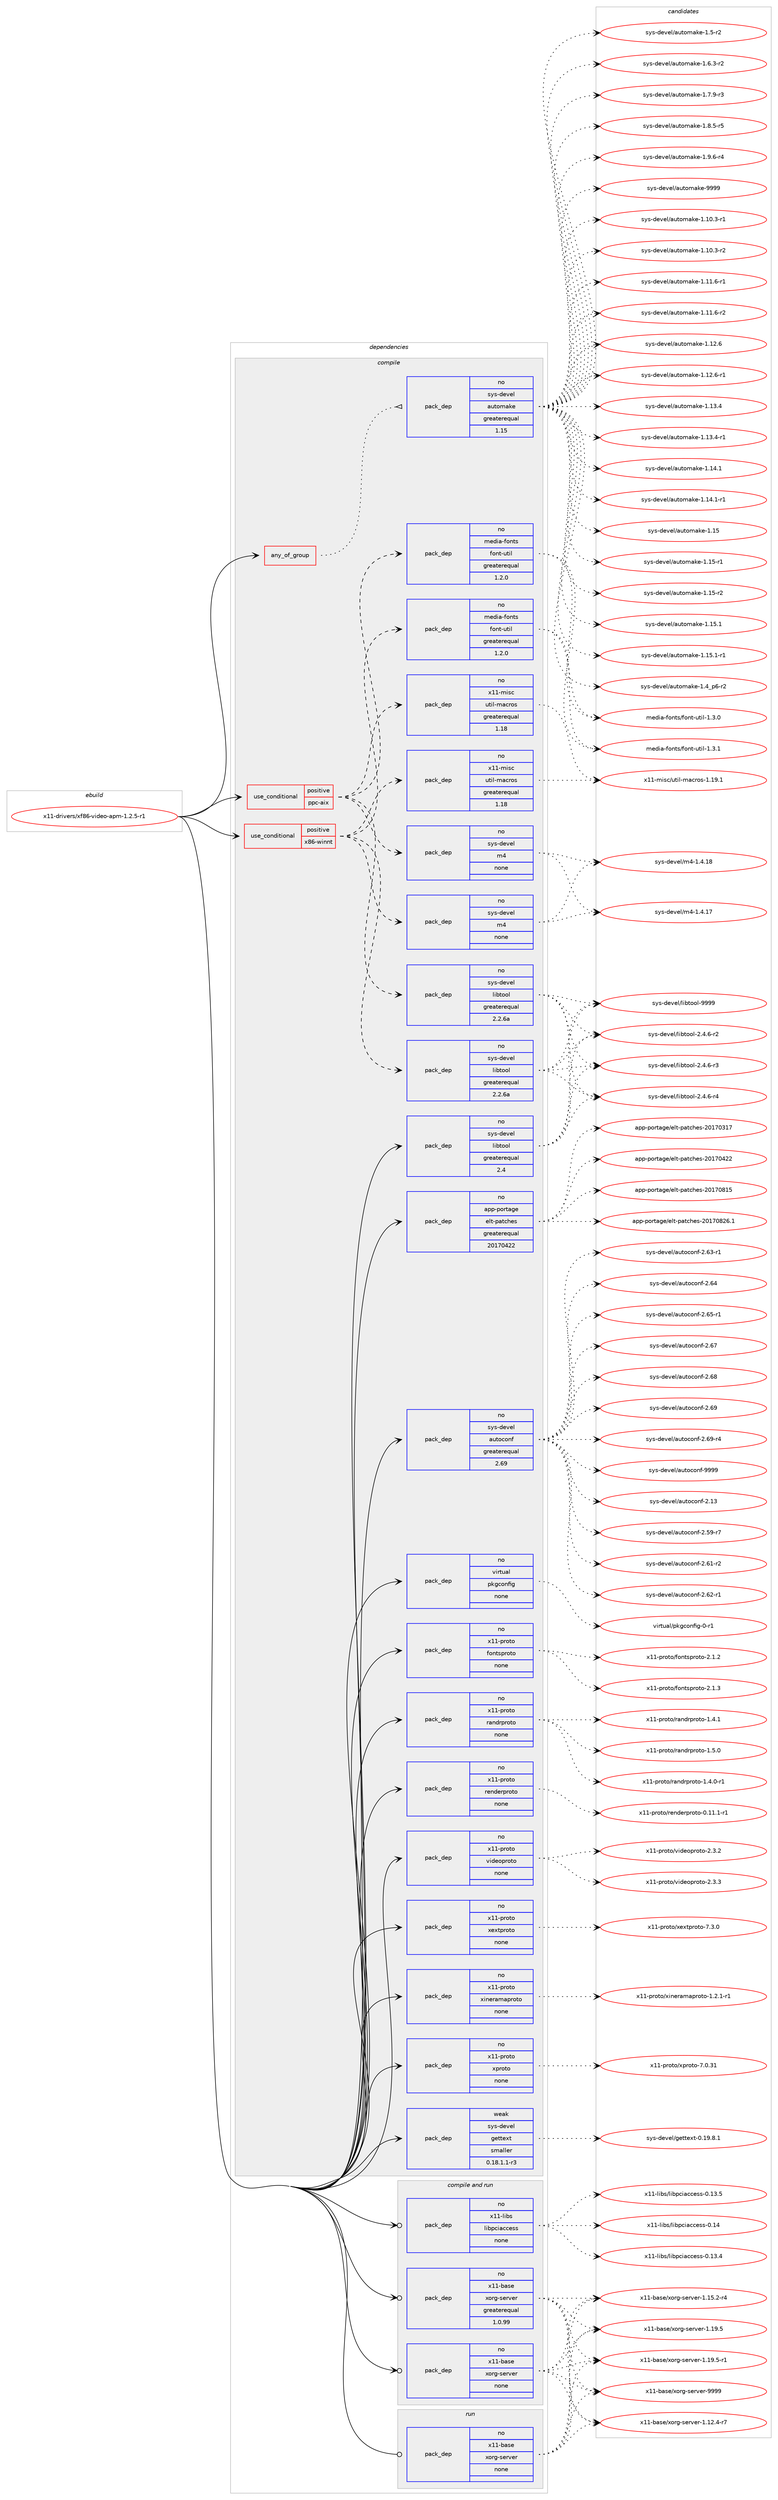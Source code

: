 digraph prolog {

# *************
# Graph options
# *************

newrank=true;
concentrate=true;
compound=true;
graph [rankdir=LR,fontname=Helvetica,fontsize=10,ranksep=1.5];#, ranksep=2.5, nodesep=0.2];
edge  [arrowhead=vee];
node  [fontname=Helvetica,fontsize=10];

# **********
# The ebuild
# **********

subgraph cluster_leftcol {
color=gray;
rank=same;
label=<<i>ebuild</i>>;
id [label="x11-drivers/xf86-video-apm-1.2.5-r1", color=red, width=4, href="../x11-drivers/xf86-video-apm-1.2.5-r1.svg"];
}

# ****************
# The dependencies
# ****************

subgraph cluster_midcol {
color=gray;
label=<<i>dependencies</i>>;
subgraph cluster_compile {
fillcolor="#eeeeee";
style=filled;
label=<<i>compile</i>>;
subgraph any9151 {
dependency513242 [label=<<TABLE BORDER="0" CELLBORDER="1" CELLSPACING="0" CELLPADDING="4"><TR><TD CELLPADDING="10">any_of_group</TD></TR></TABLE>>, shape=none, color=red];subgraph pack381850 {
dependency513243 [label=<<TABLE BORDER="0" CELLBORDER="1" CELLSPACING="0" CELLPADDING="4" WIDTH="220"><TR><TD ROWSPAN="6" CELLPADDING="30">pack_dep</TD></TR><TR><TD WIDTH="110">no</TD></TR><TR><TD>sys-devel</TD></TR><TR><TD>automake</TD></TR><TR><TD>greaterequal</TD></TR><TR><TD>1.15</TD></TR></TABLE>>, shape=none, color=blue];
}
dependency513242:e -> dependency513243:w [weight=20,style="dotted",arrowhead="oinv"];
}
id:e -> dependency513242:w [weight=20,style="solid",arrowhead="vee"];
subgraph cond121902 {
dependency513244 [label=<<TABLE BORDER="0" CELLBORDER="1" CELLSPACING="0" CELLPADDING="4"><TR><TD ROWSPAN="3" CELLPADDING="10">use_conditional</TD></TR><TR><TD>positive</TD></TR><TR><TD>ppc-aix</TD></TR></TABLE>>, shape=none, color=red];
subgraph pack381851 {
dependency513245 [label=<<TABLE BORDER="0" CELLBORDER="1" CELLSPACING="0" CELLPADDING="4" WIDTH="220"><TR><TD ROWSPAN="6" CELLPADDING="30">pack_dep</TD></TR><TR><TD WIDTH="110">no</TD></TR><TR><TD>sys-devel</TD></TR><TR><TD>libtool</TD></TR><TR><TD>greaterequal</TD></TR><TR><TD>2.2.6a</TD></TR></TABLE>>, shape=none, color=blue];
}
dependency513244:e -> dependency513245:w [weight=20,style="dashed",arrowhead="vee"];
subgraph pack381852 {
dependency513246 [label=<<TABLE BORDER="0" CELLBORDER="1" CELLSPACING="0" CELLPADDING="4" WIDTH="220"><TR><TD ROWSPAN="6" CELLPADDING="30">pack_dep</TD></TR><TR><TD WIDTH="110">no</TD></TR><TR><TD>sys-devel</TD></TR><TR><TD>m4</TD></TR><TR><TD>none</TD></TR><TR><TD></TD></TR></TABLE>>, shape=none, color=blue];
}
dependency513244:e -> dependency513246:w [weight=20,style="dashed",arrowhead="vee"];
subgraph pack381853 {
dependency513247 [label=<<TABLE BORDER="0" CELLBORDER="1" CELLSPACING="0" CELLPADDING="4" WIDTH="220"><TR><TD ROWSPAN="6" CELLPADDING="30">pack_dep</TD></TR><TR><TD WIDTH="110">no</TD></TR><TR><TD>x11-misc</TD></TR><TR><TD>util-macros</TD></TR><TR><TD>greaterequal</TD></TR><TR><TD>1.18</TD></TR></TABLE>>, shape=none, color=blue];
}
dependency513244:e -> dependency513247:w [weight=20,style="dashed",arrowhead="vee"];
subgraph pack381854 {
dependency513248 [label=<<TABLE BORDER="0" CELLBORDER="1" CELLSPACING="0" CELLPADDING="4" WIDTH="220"><TR><TD ROWSPAN="6" CELLPADDING="30">pack_dep</TD></TR><TR><TD WIDTH="110">no</TD></TR><TR><TD>media-fonts</TD></TR><TR><TD>font-util</TD></TR><TR><TD>greaterequal</TD></TR><TR><TD>1.2.0</TD></TR></TABLE>>, shape=none, color=blue];
}
dependency513244:e -> dependency513248:w [weight=20,style="dashed",arrowhead="vee"];
}
id:e -> dependency513244:w [weight=20,style="solid",arrowhead="vee"];
subgraph cond121903 {
dependency513249 [label=<<TABLE BORDER="0" CELLBORDER="1" CELLSPACING="0" CELLPADDING="4"><TR><TD ROWSPAN="3" CELLPADDING="10">use_conditional</TD></TR><TR><TD>positive</TD></TR><TR><TD>x86-winnt</TD></TR></TABLE>>, shape=none, color=red];
subgraph pack381855 {
dependency513250 [label=<<TABLE BORDER="0" CELLBORDER="1" CELLSPACING="0" CELLPADDING="4" WIDTH="220"><TR><TD ROWSPAN="6" CELLPADDING="30">pack_dep</TD></TR><TR><TD WIDTH="110">no</TD></TR><TR><TD>sys-devel</TD></TR><TR><TD>libtool</TD></TR><TR><TD>greaterequal</TD></TR><TR><TD>2.2.6a</TD></TR></TABLE>>, shape=none, color=blue];
}
dependency513249:e -> dependency513250:w [weight=20,style="dashed",arrowhead="vee"];
subgraph pack381856 {
dependency513251 [label=<<TABLE BORDER="0" CELLBORDER="1" CELLSPACING="0" CELLPADDING="4" WIDTH="220"><TR><TD ROWSPAN="6" CELLPADDING="30">pack_dep</TD></TR><TR><TD WIDTH="110">no</TD></TR><TR><TD>sys-devel</TD></TR><TR><TD>m4</TD></TR><TR><TD>none</TD></TR><TR><TD></TD></TR></TABLE>>, shape=none, color=blue];
}
dependency513249:e -> dependency513251:w [weight=20,style="dashed",arrowhead="vee"];
subgraph pack381857 {
dependency513252 [label=<<TABLE BORDER="0" CELLBORDER="1" CELLSPACING="0" CELLPADDING="4" WIDTH="220"><TR><TD ROWSPAN="6" CELLPADDING="30">pack_dep</TD></TR><TR><TD WIDTH="110">no</TD></TR><TR><TD>x11-misc</TD></TR><TR><TD>util-macros</TD></TR><TR><TD>greaterequal</TD></TR><TR><TD>1.18</TD></TR></TABLE>>, shape=none, color=blue];
}
dependency513249:e -> dependency513252:w [weight=20,style="dashed",arrowhead="vee"];
subgraph pack381858 {
dependency513253 [label=<<TABLE BORDER="0" CELLBORDER="1" CELLSPACING="0" CELLPADDING="4" WIDTH="220"><TR><TD ROWSPAN="6" CELLPADDING="30">pack_dep</TD></TR><TR><TD WIDTH="110">no</TD></TR><TR><TD>media-fonts</TD></TR><TR><TD>font-util</TD></TR><TR><TD>greaterequal</TD></TR><TR><TD>1.2.0</TD></TR></TABLE>>, shape=none, color=blue];
}
dependency513249:e -> dependency513253:w [weight=20,style="dashed",arrowhead="vee"];
}
id:e -> dependency513249:w [weight=20,style="solid",arrowhead="vee"];
subgraph pack381859 {
dependency513254 [label=<<TABLE BORDER="0" CELLBORDER="1" CELLSPACING="0" CELLPADDING="4" WIDTH="220"><TR><TD ROWSPAN="6" CELLPADDING="30">pack_dep</TD></TR><TR><TD WIDTH="110">no</TD></TR><TR><TD>app-portage</TD></TR><TR><TD>elt-patches</TD></TR><TR><TD>greaterequal</TD></TR><TR><TD>20170422</TD></TR></TABLE>>, shape=none, color=blue];
}
id:e -> dependency513254:w [weight=20,style="solid",arrowhead="vee"];
subgraph pack381860 {
dependency513255 [label=<<TABLE BORDER="0" CELLBORDER="1" CELLSPACING="0" CELLPADDING="4" WIDTH="220"><TR><TD ROWSPAN="6" CELLPADDING="30">pack_dep</TD></TR><TR><TD WIDTH="110">no</TD></TR><TR><TD>sys-devel</TD></TR><TR><TD>autoconf</TD></TR><TR><TD>greaterequal</TD></TR><TR><TD>2.69</TD></TR></TABLE>>, shape=none, color=blue];
}
id:e -> dependency513255:w [weight=20,style="solid",arrowhead="vee"];
subgraph pack381861 {
dependency513256 [label=<<TABLE BORDER="0" CELLBORDER="1" CELLSPACING="0" CELLPADDING="4" WIDTH="220"><TR><TD ROWSPAN="6" CELLPADDING="30">pack_dep</TD></TR><TR><TD WIDTH="110">no</TD></TR><TR><TD>sys-devel</TD></TR><TR><TD>libtool</TD></TR><TR><TD>greaterequal</TD></TR><TR><TD>2.4</TD></TR></TABLE>>, shape=none, color=blue];
}
id:e -> dependency513256:w [weight=20,style="solid",arrowhead="vee"];
subgraph pack381862 {
dependency513257 [label=<<TABLE BORDER="0" CELLBORDER="1" CELLSPACING="0" CELLPADDING="4" WIDTH="220"><TR><TD ROWSPAN="6" CELLPADDING="30">pack_dep</TD></TR><TR><TD WIDTH="110">no</TD></TR><TR><TD>virtual</TD></TR><TR><TD>pkgconfig</TD></TR><TR><TD>none</TD></TR><TR><TD></TD></TR></TABLE>>, shape=none, color=blue];
}
id:e -> dependency513257:w [weight=20,style="solid",arrowhead="vee"];
subgraph pack381863 {
dependency513258 [label=<<TABLE BORDER="0" CELLBORDER="1" CELLSPACING="0" CELLPADDING="4" WIDTH="220"><TR><TD ROWSPAN="6" CELLPADDING="30">pack_dep</TD></TR><TR><TD WIDTH="110">no</TD></TR><TR><TD>x11-proto</TD></TR><TR><TD>fontsproto</TD></TR><TR><TD>none</TD></TR><TR><TD></TD></TR></TABLE>>, shape=none, color=blue];
}
id:e -> dependency513258:w [weight=20,style="solid",arrowhead="vee"];
subgraph pack381864 {
dependency513259 [label=<<TABLE BORDER="0" CELLBORDER="1" CELLSPACING="0" CELLPADDING="4" WIDTH="220"><TR><TD ROWSPAN="6" CELLPADDING="30">pack_dep</TD></TR><TR><TD WIDTH="110">no</TD></TR><TR><TD>x11-proto</TD></TR><TR><TD>randrproto</TD></TR><TR><TD>none</TD></TR><TR><TD></TD></TR></TABLE>>, shape=none, color=blue];
}
id:e -> dependency513259:w [weight=20,style="solid",arrowhead="vee"];
subgraph pack381865 {
dependency513260 [label=<<TABLE BORDER="0" CELLBORDER="1" CELLSPACING="0" CELLPADDING="4" WIDTH="220"><TR><TD ROWSPAN="6" CELLPADDING="30">pack_dep</TD></TR><TR><TD WIDTH="110">no</TD></TR><TR><TD>x11-proto</TD></TR><TR><TD>renderproto</TD></TR><TR><TD>none</TD></TR><TR><TD></TD></TR></TABLE>>, shape=none, color=blue];
}
id:e -> dependency513260:w [weight=20,style="solid",arrowhead="vee"];
subgraph pack381866 {
dependency513261 [label=<<TABLE BORDER="0" CELLBORDER="1" CELLSPACING="0" CELLPADDING="4" WIDTH="220"><TR><TD ROWSPAN="6" CELLPADDING="30">pack_dep</TD></TR><TR><TD WIDTH="110">no</TD></TR><TR><TD>x11-proto</TD></TR><TR><TD>videoproto</TD></TR><TR><TD>none</TD></TR><TR><TD></TD></TR></TABLE>>, shape=none, color=blue];
}
id:e -> dependency513261:w [weight=20,style="solid",arrowhead="vee"];
subgraph pack381867 {
dependency513262 [label=<<TABLE BORDER="0" CELLBORDER="1" CELLSPACING="0" CELLPADDING="4" WIDTH="220"><TR><TD ROWSPAN="6" CELLPADDING="30">pack_dep</TD></TR><TR><TD WIDTH="110">no</TD></TR><TR><TD>x11-proto</TD></TR><TR><TD>xextproto</TD></TR><TR><TD>none</TD></TR><TR><TD></TD></TR></TABLE>>, shape=none, color=blue];
}
id:e -> dependency513262:w [weight=20,style="solid",arrowhead="vee"];
subgraph pack381868 {
dependency513263 [label=<<TABLE BORDER="0" CELLBORDER="1" CELLSPACING="0" CELLPADDING="4" WIDTH="220"><TR><TD ROWSPAN="6" CELLPADDING="30">pack_dep</TD></TR><TR><TD WIDTH="110">no</TD></TR><TR><TD>x11-proto</TD></TR><TR><TD>xineramaproto</TD></TR><TR><TD>none</TD></TR><TR><TD></TD></TR></TABLE>>, shape=none, color=blue];
}
id:e -> dependency513263:w [weight=20,style="solid",arrowhead="vee"];
subgraph pack381869 {
dependency513264 [label=<<TABLE BORDER="0" CELLBORDER="1" CELLSPACING="0" CELLPADDING="4" WIDTH="220"><TR><TD ROWSPAN="6" CELLPADDING="30">pack_dep</TD></TR><TR><TD WIDTH="110">no</TD></TR><TR><TD>x11-proto</TD></TR><TR><TD>xproto</TD></TR><TR><TD>none</TD></TR><TR><TD></TD></TR></TABLE>>, shape=none, color=blue];
}
id:e -> dependency513264:w [weight=20,style="solid",arrowhead="vee"];
subgraph pack381870 {
dependency513265 [label=<<TABLE BORDER="0" CELLBORDER="1" CELLSPACING="0" CELLPADDING="4" WIDTH="220"><TR><TD ROWSPAN="6" CELLPADDING="30">pack_dep</TD></TR><TR><TD WIDTH="110">weak</TD></TR><TR><TD>sys-devel</TD></TR><TR><TD>gettext</TD></TR><TR><TD>smaller</TD></TR><TR><TD>0.18.1.1-r3</TD></TR></TABLE>>, shape=none, color=blue];
}
id:e -> dependency513265:w [weight=20,style="solid",arrowhead="vee"];
}
subgraph cluster_compileandrun {
fillcolor="#eeeeee";
style=filled;
label=<<i>compile and run</i>>;
subgraph pack381871 {
dependency513266 [label=<<TABLE BORDER="0" CELLBORDER="1" CELLSPACING="0" CELLPADDING="4" WIDTH="220"><TR><TD ROWSPAN="6" CELLPADDING="30">pack_dep</TD></TR><TR><TD WIDTH="110">no</TD></TR><TR><TD>x11-base</TD></TR><TR><TD>xorg-server</TD></TR><TR><TD>greaterequal</TD></TR><TR><TD>1.0.99</TD></TR></TABLE>>, shape=none, color=blue];
}
id:e -> dependency513266:w [weight=20,style="solid",arrowhead="odotvee"];
subgraph pack381872 {
dependency513267 [label=<<TABLE BORDER="0" CELLBORDER="1" CELLSPACING="0" CELLPADDING="4" WIDTH="220"><TR><TD ROWSPAN="6" CELLPADDING="30">pack_dep</TD></TR><TR><TD WIDTH="110">no</TD></TR><TR><TD>x11-base</TD></TR><TR><TD>xorg-server</TD></TR><TR><TD>none</TD></TR><TR><TD></TD></TR></TABLE>>, shape=none, color=blue];
}
id:e -> dependency513267:w [weight=20,style="solid",arrowhead="odotvee"];
subgraph pack381873 {
dependency513268 [label=<<TABLE BORDER="0" CELLBORDER="1" CELLSPACING="0" CELLPADDING="4" WIDTH="220"><TR><TD ROWSPAN="6" CELLPADDING="30">pack_dep</TD></TR><TR><TD WIDTH="110">no</TD></TR><TR><TD>x11-libs</TD></TR><TR><TD>libpciaccess</TD></TR><TR><TD>none</TD></TR><TR><TD></TD></TR></TABLE>>, shape=none, color=blue];
}
id:e -> dependency513268:w [weight=20,style="solid",arrowhead="odotvee"];
}
subgraph cluster_run {
fillcolor="#eeeeee";
style=filled;
label=<<i>run</i>>;
subgraph pack381874 {
dependency513269 [label=<<TABLE BORDER="0" CELLBORDER="1" CELLSPACING="0" CELLPADDING="4" WIDTH="220"><TR><TD ROWSPAN="6" CELLPADDING="30">pack_dep</TD></TR><TR><TD WIDTH="110">no</TD></TR><TR><TD>x11-base</TD></TR><TR><TD>xorg-server</TD></TR><TR><TD>none</TD></TR><TR><TD></TD></TR></TABLE>>, shape=none, color=blue];
}
id:e -> dependency513269:w [weight=20,style="solid",arrowhead="odot"];
}
}

# **************
# The candidates
# **************

subgraph cluster_choices {
rank=same;
color=gray;
label=<<i>candidates</i>>;

subgraph choice381850 {
color=black;
nodesep=1;
choice11512111545100101118101108479711711611110997107101454946494846514511449 [label="sys-devel/automake-1.10.3-r1", color=red, width=4,href="../sys-devel/automake-1.10.3-r1.svg"];
choice11512111545100101118101108479711711611110997107101454946494846514511450 [label="sys-devel/automake-1.10.3-r2", color=red, width=4,href="../sys-devel/automake-1.10.3-r2.svg"];
choice11512111545100101118101108479711711611110997107101454946494946544511449 [label="sys-devel/automake-1.11.6-r1", color=red, width=4,href="../sys-devel/automake-1.11.6-r1.svg"];
choice11512111545100101118101108479711711611110997107101454946494946544511450 [label="sys-devel/automake-1.11.6-r2", color=red, width=4,href="../sys-devel/automake-1.11.6-r2.svg"];
choice1151211154510010111810110847971171161111099710710145494649504654 [label="sys-devel/automake-1.12.6", color=red, width=4,href="../sys-devel/automake-1.12.6.svg"];
choice11512111545100101118101108479711711611110997107101454946495046544511449 [label="sys-devel/automake-1.12.6-r1", color=red, width=4,href="../sys-devel/automake-1.12.6-r1.svg"];
choice1151211154510010111810110847971171161111099710710145494649514652 [label="sys-devel/automake-1.13.4", color=red, width=4,href="../sys-devel/automake-1.13.4.svg"];
choice11512111545100101118101108479711711611110997107101454946495146524511449 [label="sys-devel/automake-1.13.4-r1", color=red, width=4,href="../sys-devel/automake-1.13.4-r1.svg"];
choice1151211154510010111810110847971171161111099710710145494649524649 [label="sys-devel/automake-1.14.1", color=red, width=4,href="../sys-devel/automake-1.14.1.svg"];
choice11512111545100101118101108479711711611110997107101454946495246494511449 [label="sys-devel/automake-1.14.1-r1", color=red, width=4,href="../sys-devel/automake-1.14.1-r1.svg"];
choice115121115451001011181011084797117116111109971071014549464953 [label="sys-devel/automake-1.15", color=red, width=4,href="../sys-devel/automake-1.15.svg"];
choice1151211154510010111810110847971171161111099710710145494649534511449 [label="sys-devel/automake-1.15-r1", color=red, width=4,href="../sys-devel/automake-1.15-r1.svg"];
choice1151211154510010111810110847971171161111099710710145494649534511450 [label="sys-devel/automake-1.15-r2", color=red, width=4,href="../sys-devel/automake-1.15-r2.svg"];
choice1151211154510010111810110847971171161111099710710145494649534649 [label="sys-devel/automake-1.15.1", color=red, width=4,href="../sys-devel/automake-1.15.1.svg"];
choice11512111545100101118101108479711711611110997107101454946495346494511449 [label="sys-devel/automake-1.15.1-r1", color=red, width=4,href="../sys-devel/automake-1.15.1-r1.svg"];
choice115121115451001011181011084797117116111109971071014549465295112544511450 [label="sys-devel/automake-1.4_p6-r2", color=red, width=4,href="../sys-devel/automake-1.4_p6-r2.svg"];
choice11512111545100101118101108479711711611110997107101454946534511450 [label="sys-devel/automake-1.5-r2", color=red, width=4,href="../sys-devel/automake-1.5-r2.svg"];
choice115121115451001011181011084797117116111109971071014549465446514511450 [label="sys-devel/automake-1.6.3-r2", color=red, width=4,href="../sys-devel/automake-1.6.3-r2.svg"];
choice115121115451001011181011084797117116111109971071014549465546574511451 [label="sys-devel/automake-1.7.9-r3", color=red, width=4,href="../sys-devel/automake-1.7.9-r3.svg"];
choice115121115451001011181011084797117116111109971071014549465646534511453 [label="sys-devel/automake-1.8.5-r5", color=red, width=4,href="../sys-devel/automake-1.8.5-r5.svg"];
choice115121115451001011181011084797117116111109971071014549465746544511452 [label="sys-devel/automake-1.9.6-r4", color=red, width=4,href="../sys-devel/automake-1.9.6-r4.svg"];
choice115121115451001011181011084797117116111109971071014557575757 [label="sys-devel/automake-9999", color=red, width=4,href="../sys-devel/automake-9999.svg"];
dependency513243:e -> choice11512111545100101118101108479711711611110997107101454946494846514511449:w [style=dotted,weight="100"];
dependency513243:e -> choice11512111545100101118101108479711711611110997107101454946494846514511450:w [style=dotted,weight="100"];
dependency513243:e -> choice11512111545100101118101108479711711611110997107101454946494946544511449:w [style=dotted,weight="100"];
dependency513243:e -> choice11512111545100101118101108479711711611110997107101454946494946544511450:w [style=dotted,weight="100"];
dependency513243:e -> choice1151211154510010111810110847971171161111099710710145494649504654:w [style=dotted,weight="100"];
dependency513243:e -> choice11512111545100101118101108479711711611110997107101454946495046544511449:w [style=dotted,weight="100"];
dependency513243:e -> choice1151211154510010111810110847971171161111099710710145494649514652:w [style=dotted,weight="100"];
dependency513243:e -> choice11512111545100101118101108479711711611110997107101454946495146524511449:w [style=dotted,weight="100"];
dependency513243:e -> choice1151211154510010111810110847971171161111099710710145494649524649:w [style=dotted,weight="100"];
dependency513243:e -> choice11512111545100101118101108479711711611110997107101454946495246494511449:w [style=dotted,weight="100"];
dependency513243:e -> choice115121115451001011181011084797117116111109971071014549464953:w [style=dotted,weight="100"];
dependency513243:e -> choice1151211154510010111810110847971171161111099710710145494649534511449:w [style=dotted,weight="100"];
dependency513243:e -> choice1151211154510010111810110847971171161111099710710145494649534511450:w [style=dotted,weight="100"];
dependency513243:e -> choice1151211154510010111810110847971171161111099710710145494649534649:w [style=dotted,weight="100"];
dependency513243:e -> choice11512111545100101118101108479711711611110997107101454946495346494511449:w [style=dotted,weight="100"];
dependency513243:e -> choice115121115451001011181011084797117116111109971071014549465295112544511450:w [style=dotted,weight="100"];
dependency513243:e -> choice11512111545100101118101108479711711611110997107101454946534511450:w [style=dotted,weight="100"];
dependency513243:e -> choice115121115451001011181011084797117116111109971071014549465446514511450:w [style=dotted,weight="100"];
dependency513243:e -> choice115121115451001011181011084797117116111109971071014549465546574511451:w [style=dotted,weight="100"];
dependency513243:e -> choice115121115451001011181011084797117116111109971071014549465646534511453:w [style=dotted,weight="100"];
dependency513243:e -> choice115121115451001011181011084797117116111109971071014549465746544511452:w [style=dotted,weight="100"];
dependency513243:e -> choice115121115451001011181011084797117116111109971071014557575757:w [style=dotted,weight="100"];
}
subgraph choice381851 {
color=black;
nodesep=1;
choice1151211154510010111810110847108105981161111111084550465246544511450 [label="sys-devel/libtool-2.4.6-r2", color=red, width=4,href="../sys-devel/libtool-2.4.6-r2.svg"];
choice1151211154510010111810110847108105981161111111084550465246544511451 [label="sys-devel/libtool-2.4.6-r3", color=red, width=4,href="../sys-devel/libtool-2.4.6-r3.svg"];
choice1151211154510010111810110847108105981161111111084550465246544511452 [label="sys-devel/libtool-2.4.6-r4", color=red, width=4,href="../sys-devel/libtool-2.4.6-r4.svg"];
choice1151211154510010111810110847108105981161111111084557575757 [label="sys-devel/libtool-9999", color=red, width=4,href="../sys-devel/libtool-9999.svg"];
dependency513245:e -> choice1151211154510010111810110847108105981161111111084550465246544511450:w [style=dotted,weight="100"];
dependency513245:e -> choice1151211154510010111810110847108105981161111111084550465246544511451:w [style=dotted,weight="100"];
dependency513245:e -> choice1151211154510010111810110847108105981161111111084550465246544511452:w [style=dotted,weight="100"];
dependency513245:e -> choice1151211154510010111810110847108105981161111111084557575757:w [style=dotted,weight="100"];
}
subgraph choice381852 {
color=black;
nodesep=1;
choice11512111545100101118101108471095245494652464955 [label="sys-devel/m4-1.4.17", color=red, width=4,href="../sys-devel/m4-1.4.17.svg"];
choice11512111545100101118101108471095245494652464956 [label="sys-devel/m4-1.4.18", color=red, width=4,href="../sys-devel/m4-1.4.18.svg"];
dependency513246:e -> choice11512111545100101118101108471095245494652464955:w [style=dotted,weight="100"];
dependency513246:e -> choice11512111545100101118101108471095245494652464956:w [style=dotted,weight="100"];
}
subgraph choice381853 {
color=black;
nodesep=1;
choice120494945109105115994711711610510845109979911411111545494649574649 [label="x11-misc/util-macros-1.19.1", color=red, width=4,href="../x11-misc/util-macros-1.19.1.svg"];
dependency513247:e -> choice120494945109105115994711711610510845109979911411111545494649574649:w [style=dotted,weight="100"];
}
subgraph choice381854 {
color=black;
nodesep=1;
choice10910110010597451021111101161154710211111011645117116105108454946514648 [label="media-fonts/font-util-1.3.0", color=red, width=4,href="../media-fonts/font-util-1.3.0.svg"];
choice10910110010597451021111101161154710211111011645117116105108454946514649 [label="media-fonts/font-util-1.3.1", color=red, width=4,href="../media-fonts/font-util-1.3.1.svg"];
dependency513248:e -> choice10910110010597451021111101161154710211111011645117116105108454946514648:w [style=dotted,weight="100"];
dependency513248:e -> choice10910110010597451021111101161154710211111011645117116105108454946514649:w [style=dotted,weight="100"];
}
subgraph choice381855 {
color=black;
nodesep=1;
choice1151211154510010111810110847108105981161111111084550465246544511450 [label="sys-devel/libtool-2.4.6-r2", color=red, width=4,href="../sys-devel/libtool-2.4.6-r2.svg"];
choice1151211154510010111810110847108105981161111111084550465246544511451 [label="sys-devel/libtool-2.4.6-r3", color=red, width=4,href="../sys-devel/libtool-2.4.6-r3.svg"];
choice1151211154510010111810110847108105981161111111084550465246544511452 [label="sys-devel/libtool-2.4.6-r4", color=red, width=4,href="../sys-devel/libtool-2.4.6-r4.svg"];
choice1151211154510010111810110847108105981161111111084557575757 [label="sys-devel/libtool-9999", color=red, width=4,href="../sys-devel/libtool-9999.svg"];
dependency513250:e -> choice1151211154510010111810110847108105981161111111084550465246544511450:w [style=dotted,weight="100"];
dependency513250:e -> choice1151211154510010111810110847108105981161111111084550465246544511451:w [style=dotted,weight="100"];
dependency513250:e -> choice1151211154510010111810110847108105981161111111084550465246544511452:w [style=dotted,weight="100"];
dependency513250:e -> choice1151211154510010111810110847108105981161111111084557575757:w [style=dotted,weight="100"];
}
subgraph choice381856 {
color=black;
nodesep=1;
choice11512111545100101118101108471095245494652464955 [label="sys-devel/m4-1.4.17", color=red, width=4,href="../sys-devel/m4-1.4.17.svg"];
choice11512111545100101118101108471095245494652464956 [label="sys-devel/m4-1.4.18", color=red, width=4,href="../sys-devel/m4-1.4.18.svg"];
dependency513251:e -> choice11512111545100101118101108471095245494652464955:w [style=dotted,weight="100"];
dependency513251:e -> choice11512111545100101118101108471095245494652464956:w [style=dotted,weight="100"];
}
subgraph choice381857 {
color=black;
nodesep=1;
choice120494945109105115994711711610510845109979911411111545494649574649 [label="x11-misc/util-macros-1.19.1", color=red, width=4,href="../x11-misc/util-macros-1.19.1.svg"];
dependency513252:e -> choice120494945109105115994711711610510845109979911411111545494649574649:w [style=dotted,weight="100"];
}
subgraph choice381858 {
color=black;
nodesep=1;
choice10910110010597451021111101161154710211111011645117116105108454946514648 [label="media-fonts/font-util-1.3.0", color=red, width=4,href="../media-fonts/font-util-1.3.0.svg"];
choice10910110010597451021111101161154710211111011645117116105108454946514649 [label="media-fonts/font-util-1.3.1", color=red, width=4,href="../media-fonts/font-util-1.3.1.svg"];
dependency513253:e -> choice10910110010597451021111101161154710211111011645117116105108454946514648:w [style=dotted,weight="100"];
dependency513253:e -> choice10910110010597451021111101161154710211111011645117116105108454946514649:w [style=dotted,weight="100"];
}
subgraph choice381859 {
color=black;
nodesep=1;
choice97112112451121111141169710310147101108116451129711699104101115455048495548514955 [label="app-portage/elt-patches-20170317", color=red, width=4,href="../app-portage/elt-patches-20170317.svg"];
choice97112112451121111141169710310147101108116451129711699104101115455048495548525050 [label="app-portage/elt-patches-20170422", color=red, width=4,href="../app-portage/elt-patches-20170422.svg"];
choice97112112451121111141169710310147101108116451129711699104101115455048495548564953 [label="app-portage/elt-patches-20170815", color=red, width=4,href="../app-portage/elt-patches-20170815.svg"];
choice971121124511211111411697103101471011081164511297116991041011154550484955485650544649 [label="app-portage/elt-patches-20170826.1", color=red, width=4,href="../app-portage/elt-patches-20170826.1.svg"];
dependency513254:e -> choice97112112451121111141169710310147101108116451129711699104101115455048495548514955:w [style=dotted,weight="100"];
dependency513254:e -> choice97112112451121111141169710310147101108116451129711699104101115455048495548525050:w [style=dotted,weight="100"];
dependency513254:e -> choice97112112451121111141169710310147101108116451129711699104101115455048495548564953:w [style=dotted,weight="100"];
dependency513254:e -> choice971121124511211111411697103101471011081164511297116991041011154550484955485650544649:w [style=dotted,weight="100"];
}
subgraph choice381860 {
color=black;
nodesep=1;
choice115121115451001011181011084797117116111991111101024550464951 [label="sys-devel/autoconf-2.13", color=red, width=4,href="../sys-devel/autoconf-2.13.svg"];
choice1151211154510010111810110847971171161119911111010245504653574511455 [label="sys-devel/autoconf-2.59-r7", color=red, width=4,href="../sys-devel/autoconf-2.59-r7.svg"];
choice1151211154510010111810110847971171161119911111010245504654494511450 [label="sys-devel/autoconf-2.61-r2", color=red, width=4,href="../sys-devel/autoconf-2.61-r2.svg"];
choice1151211154510010111810110847971171161119911111010245504654504511449 [label="sys-devel/autoconf-2.62-r1", color=red, width=4,href="../sys-devel/autoconf-2.62-r1.svg"];
choice1151211154510010111810110847971171161119911111010245504654514511449 [label="sys-devel/autoconf-2.63-r1", color=red, width=4,href="../sys-devel/autoconf-2.63-r1.svg"];
choice115121115451001011181011084797117116111991111101024550465452 [label="sys-devel/autoconf-2.64", color=red, width=4,href="../sys-devel/autoconf-2.64.svg"];
choice1151211154510010111810110847971171161119911111010245504654534511449 [label="sys-devel/autoconf-2.65-r1", color=red, width=4,href="../sys-devel/autoconf-2.65-r1.svg"];
choice115121115451001011181011084797117116111991111101024550465455 [label="sys-devel/autoconf-2.67", color=red, width=4,href="../sys-devel/autoconf-2.67.svg"];
choice115121115451001011181011084797117116111991111101024550465456 [label="sys-devel/autoconf-2.68", color=red, width=4,href="../sys-devel/autoconf-2.68.svg"];
choice115121115451001011181011084797117116111991111101024550465457 [label="sys-devel/autoconf-2.69", color=red, width=4,href="../sys-devel/autoconf-2.69.svg"];
choice1151211154510010111810110847971171161119911111010245504654574511452 [label="sys-devel/autoconf-2.69-r4", color=red, width=4,href="../sys-devel/autoconf-2.69-r4.svg"];
choice115121115451001011181011084797117116111991111101024557575757 [label="sys-devel/autoconf-9999", color=red, width=4,href="../sys-devel/autoconf-9999.svg"];
dependency513255:e -> choice115121115451001011181011084797117116111991111101024550464951:w [style=dotted,weight="100"];
dependency513255:e -> choice1151211154510010111810110847971171161119911111010245504653574511455:w [style=dotted,weight="100"];
dependency513255:e -> choice1151211154510010111810110847971171161119911111010245504654494511450:w [style=dotted,weight="100"];
dependency513255:e -> choice1151211154510010111810110847971171161119911111010245504654504511449:w [style=dotted,weight="100"];
dependency513255:e -> choice1151211154510010111810110847971171161119911111010245504654514511449:w [style=dotted,weight="100"];
dependency513255:e -> choice115121115451001011181011084797117116111991111101024550465452:w [style=dotted,weight="100"];
dependency513255:e -> choice1151211154510010111810110847971171161119911111010245504654534511449:w [style=dotted,weight="100"];
dependency513255:e -> choice115121115451001011181011084797117116111991111101024550465455:w [style=dotted,weight="100"];
dependency513255:e -> choice115121115451001011181011084797117116111991111101024550465456:w [style=dotted,weight="100"];
dependency513255:e -> choice115121115451001011181011084797117116111991111101024550465457:w [style=dotted,weight="100"];
dependency513255:e -> choice1151211154510010111810110847971171161119911111010245504654574511452:w [style=dotted,weight="100"];
dependency513255:e -> choice115121115451001011181011084797117116111991111101024557575757:w [style=dotted,weight="100"];
}
subgraph choice381861 {
color=black;
nodesep=1;
choice1151211154510010111810110847108105981161111111084550465246544511450 [label="sys-devel/libtool-2.4.6-r2", color=red, width=4,href="../sys-devel/libtool-2.4.6-r2.svg"];
choice1151211154510010111810110847108105981161111111084550465246544511451 [label="sys-devel/libtool-2.4.6-r3", color=red, width=4,href="../sys-devel/libtool-2.4.6-r3.svg"];
choice1151211154510010111810110847108105981161111111084550465246544511452 [label="sys-devel/libtool-2.4.6-r4", color=red, width=4,href="../sys-devel/libtool-2.4.6-r4.svg"];
choice1151211154510010111810110847108105981161111111084557575757 [label="sys-devel/libtool-9999", color=red, width=4,href="../sys-devel/libtool-9999.svg"];
dependency513256:e -> choice1151211154510010111810110847108105981161111111084550465246544511450:w [style=dotted,weight="100"];
dependency513256:e -> choice1151211154510010111810110847108105981161111111084550465246544511451:w [style=dotted,weight="100"];
dependency513256:e -> choice1151211154510010111810110847108105981161111111084550465246544511452:w [style=dotted,weight="100"];
dependency513256:e -> choice1151211154510010111810110847108105981161111111084557575757:w [style=dotted,weight="100"];
}
subgraph choice381862 {
color=black;
nodesep=1;
choice11810511411611797108471121071039911111010210510345484511449 [label="virtual/pkgconfig-0-r1", color=red, width=4,href="../virtual/pkgconfig-0-r1.svg"];
dependency513257:e -> choice11810511411611797108471121071039911111010210510345484511449:w [style=dotted,weight="100"];
}
subgraph choice381863 {
color=black;
nodesep=1;
choice12049494511211411111611147102111110116115112114111116111455046494650 [label="x11-proto/fontsproto-2.1.2", color=red, width=4,href="../x11-proto/fontsproto-2.1.2.svg"];
choice12049494511211411111611147102111110116115112114111116111455046494651 [label="x11-proto/fontsproto-2.1.3", color=red, width=4,href="../x11-proto/fontsproto-2.1.3.svg"];
dependency513258:e -> choice12049494511211411111611147102111110116115112114111116111455046494650:w [style=dotted,weight="100"];
dependency513258:e -> choice12049494511211411111611147102111110116115112114111116111455046494651:w [style=dotted,weight="100"];
}
subgraph choice381864 {
color=black;
nodesep=1;
choice12049494511211411111611147114971101001141121141111161114549465246484511449 [label="x11-proto/randrproto-1.4.0-r1", color=red, width=4,href="../x11-proto/randrproto-1.4.0-r1.svg"];
choice1204949451121141111161114711497110100114112114111116111454946524649 [label="x11-proto/randrproto-1.4.1", color=red, width=4,href="../x11-proto/randrproto-1.4.1.svg"];
choice1204949451121141111161114711497110100114112114111116111454946534648 [label="x11-proto/randrproto-1.5.0", color=red, width=4,href="../x11-proto/randrproto-1.5.0.svg"];
dependency513259:e -> choice12049494511211411111611147114971101001141121141111161114549465246484511449:w [style=dotted,weight="100"];
dependency513259:e -> choice1204949451121141111161114711497110100114112114111116111454946524649:w [style=dotted,weight="100"];
dependency513259:e -> choice1204949451121141111161114711497110100114112114111116111454946534648:w [style=dotted,weight="100"];
}
subgraph choice381865 {
color=black;
nodesep=1;
choice12049494511211411111611147114101110100101114112114111116111454846494946494511449 [label="x11-proto/renderproto-0.11.1-r1", color=red, width=4,href="../x11-proto/renderproto-0.11.1-r1.svg"];
dependency513260:e -> choice12049494511211411111611147114101110100101114112114111116111454846494946494511449:w [style=dotted,weight="100"];
}
subgraph choice381866 {
color=black;
nodesep=1;
choice12049494511211411111611147118105100101111112114111116111455046514650 [label="x11-proto/videoproto-2.3.2", color=red, width=4,href="../x11-proto/videoproto-2.3.2.svg"];
choice12049494511211411111611147118105100101111112114111116111455046514651 [label="x11-proto/videoproto-2.3.3", color=red, width=4,href="../x11-proto/videoproto-2.3.3.svg"];
dependency513261:e -> choice12049494511211411111611147118105100101111112114111116111455046514650:w [style=dotted,weight="100"];
dependency513261:e -> choice12049494511211411111611147118105100101111112114111116111455046514651:w [style=dotted,weight="100"];
}
subgraph choice381867 {
color=black;
nodesep=1;
choice12049494511211411111611147120101120116112114111116111455546514648 [label="x11-proto/xextproto-7.3.0", color=red, width=4,href="../x11-proto/xextproto-7.3.0.svg"];
dependency513262:e -> choice12049494511211411111611147120101120116112114111116111455546514648:w [style=dotted,weight="100"];
}
subgraph choice381868 {
color=black;
nodesep=1;
choice1204949451121141111161114712010511010111497109971121141111161114549465046494511449 [label="x11-proto/xineramaproto-1.2.1-r1", color=red, width=4,href="../x11-proto/xineramaproto-1.2.1-r1.svg"];
dependency513263:e -> choice1204949451121141111161114712010511010111497109971121141111161114549465046494511449:w [style=dotted,weight="100"];
}
subgraph choice381869 {
color=black;
nodesep=1;
choice1204949451121141111161114712011211411111611145554648465149 [label="x11-proto/xproto-7.0.31", color=red, width=4,href="../x11-proto/xproto-7.0.31.svg"];
dependency513264:e -> choice1204949451121141111161114712011211411111611145554648465149:w [style=dotted,weight="100"];
}
subgraph choice381870 {
color=black;
nodesep=1;
choice1151211154510010111810110847103101116116101120116454846495746564649 [label="sys-devel/gettext-0.19.8.1", color=red, width=4,href="../sys-devel/gettext-0.19.8.1.svg"];
dependency513265:e -> choice1151211154510010111810110847103101116116101120116454846495746564649:w [style=dotted,weight="100"];
}
subgraph choice381871 {
color=black;
nodesep=1;
choice12049494598971151014712011111410345115101114118101114454946495046524511455 [label="x11-base/xorg-server-1.12.4-r7", color=red, width=4,href="../x11-base/xorg-server-1.12.4-r7.svg"];
choice12049494598971151014712011111410345115101114118101114454946495346504511452 [label="x11-base/xorg-server-1.15.2-r4", color=red, width=4,href="../x11-base/xorg-server-1.15.2-r4.svg"];
choice1204949459897115101471201111141034511510111411810111445494649574653 [label="x11-base/xorg-server-1.19.5", color=red, width=4,href="../x11-base/xorg-server-1.19.5.svg"];
choice12049494598971151014712011111410345115101114118101114454946495746534511449 [label="x11-base/xorg-server-1.19.5-r1", color=red, width=4,href="../x11-base/xorg-server-1.19.5-r1.svg"];
choice120494945989711510147120111114103451151011141181011144557575757 [label="x11-base/xorg-server-9999", color=red, width=4,href="../x11-base/xorg-server-9999.svg"];
dependency513266:e -> choice12049494598971151014712011111410345115101114118101114454946495046524511455:w [style=dotted,weight="100"];
dependency513266:e -> choice12049494598971151014712011111410345115101114118101114454946495346504511452:w [style=dotted,weight="100"];
dependency513266:e -> choice1204949459897115101471201111141034511510111411810111445494649574653:w [style=dotted,weight="100"];
dependency513266:e -> choice12049494598971151014712011111410345115101114118101114454946495746534511449:w [style=dotted,weight="100"];
dependency513266:e -> choice120494945989711510147120111114103451151011141181011144557575757:w [style=dotted,weight="100"];
}
subgraph choice381872 {
color=black;
nodesep=1;
choice12049494598971151014712011111410345115101114118101114454946495046524511455 [label="x11-base/xorg-server-1.12.4-r7", color=red, width=4,href="../x11-base/xorg-server-1.12.4-r7.svg"];
choice12049494598971151014712011111410345115101114118101114454946495346504511452 [label="x11-base/xorg-server-1.15.2-r4", color=red, width=4,href="../x11-base/xorg-server-1.15.2-r4.svg"];
choice1204949459897115101471201111141034511510111411810111445494649574653 [label="x11-base/xorg-server-1.19.5", color=red, width=4,href="../x11-base/xorg-server-1.19.5.svg"];
choice12049494598971151014712011111410345115101114118101114454946495746534511449 [label="x11-base/xorg-server-1.19.5-r1", color=red, width=4,href="../x11-base/xorg-server-1.19.5-r1.svg"];
choice120494945989711510147120111114103451151011141181011144557575757 [label="x11-base/xorg-server-9999", color=red, width=4,href="../x11-base/xorg-server-9999.svg"];
dependency513267:e -> choice12049494598971151014712011111410345115101114118101114454946495046524511455:w [style=dotted,weight="100"];
dependency513267:e -> choice12049494598971151014712011111410345115101114118101114454946495346504511452:w [style=dotted,weight="100"];
dependency513267:e -> choice1204949459897115101471201111141034511510111411810111445494649574653:w [style=dotted,weight="100"];
dependency513267:e -> choice12049494598971151014712011111410345115101114118101114454946495746534511449:w [style=dotted,weight="100"];
dependency513267:e -> choice120494945989711510147120111114103451151011141181011144557575757:w [style=dotted,weight="100"];
}
subgraph choice381873 {
color=black;
nodesep=1;
choice1204949451081059811547108105981129910597999910111511545484649514652 [label="x11-libs/libpciaccess-0.13.4", color=red, width=4,href="../x11-libs/libpciaccess-0.13.4.svg"];
choice1204949451081059811547108105981129910597999910111511545484649514653 [label="x11-libs/libpciaccess-0.13.5", color=red, width=4,href="../x11-libs/libpciaccess-0.13.5.svg"];
choice120494945108105981154710810598112991059799991011151154548464952 [label="x11-libs/libpciaccess-0.14", color=red, width=4,href="../x11-libs/libpciaccess-0.14.svg"];
dependency513268:e -> choice1204949451081059811547108105981129910597999910111511545484649514652:w [style=dotted,weight="100"];
dependency513268:e -> choice1204949451081059811547108105981129910597999910111511545484649514653:w [style=dotted,weight="100"];
dependency513268:e -> choice120494945108105981154710810598112991059799991011151154548464952:w [style=dotted,weight="100"];
}
subgraph choice381874 {
color=black;
nodesep=1;
choice12049494598971151014712011111410345115101114118101114454946495046524511455 [label="x11-base/xorg-server-1.12.4-r7", color=red, width=4,href="../x11-base/xorg-server-1.12.4-r7.svg"];
choice12049494598971151014712011111410345115101114118101114454946495346504511452 [label="x11-base/xorg-server-1.15.2-r4", color=red, width=4,href="../x11-base/xorg-server-1.15.2-r4.svg"];
choice1204949459897115101471201111141034511510111411810111445494649574653 [label="x11-base/xorg-server-1.19.5", color=red, width=4,href="../x11-base/xorg-server-1.19.5.svg"];
choice12049494598971151014712011111410345115101114118101114454946495746534511449 [label="x11-base/xorg-server-1.19.5-r1", color=red, width=4,href="../x11-base/xorg-server-1.19.5-r1.svg"];
choice120494945989711510147120111114103451151011141181011144557575757 [label="x11-base/xorg-server-9999", color=red, width=4,href="../x11-base/xorg-server-9999.svg"];
dependency513269:e -> choice12049494598971151014712011111410345115101114118101114454946495046524511455:w [style=dotted,weight="100"];
dependency513269:e -> choice12049494598971151014712011111410345115101114118101114454946495346504511452:w [style=dotted,weight="100"];
dependency513269:e -> choice1204949459897115101471201111141034511510111411810111445494649574653:w [style=dotted,weight="100"];
dependency513269:e -> choice12049494598971151014712011111410345115101114118101114454946495746534511449:w [style=dotted,weight="100"];
dependency513269:e -> choice120494945989711510147120111114103451151011141181011144557575757:w [style=dotted,weight="100"];
}
}

}
